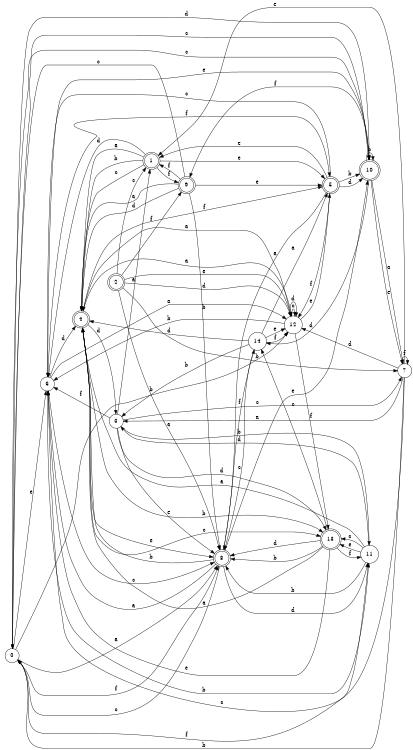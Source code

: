 digraph n12_7 {
__start0 [label="" shape="none"];

rankdir=LR;
size="8,5";

s0 [style="filled", color="black", fillcolor="white" shape="circle", label="0"];
s1 [style="rounded,filled", color="black", fillcolor="white" shape="doublecircle", label="1"];
s2 [style="rounded,filled", color="black", fillcolor="white" shape="doublecircle", label="2"];
s3 [style="filled", color="black", fillcolor="white" shape="circle", label="3"];
s4 [style="rounded,filled", color="black", fillcolor="white" shape="doublecircle", label="4"];
s5 [style="rounded,filled", color="black", fillcolor="white" shape="doublecircle", label="5"];
s6 [style="filled", color="black", fillcolor="white" shape="circle", label="6"];
s7 [style="filled", color="black", fillcolor="white" shape="circle", label="7"];
s8 [style="rounded,filled", color="black", fillcolor="white" shape="doublecircle", label="8"];
s9 [style="rounded,filled", color="black", fillcolor="white" shape="doublecircle", label="9"];
s10 [style="rounded,filled", color="black", fillcolor="white" shape="doublecircle", label="10"];
s11 [style="filled", color="black", fillcolor="white" shape="circle", label="11"];
s12 [style="filled", color="black", fillcolor="white" shape="circle", label="12"];
s13 [style="rounded,filled", color="black", fillcolor="white" shape="doublecircle", label="13"];
s14 [style="filled", color="black", fillcolor="white" shape="circle", label="14"];
s0 -> s8 [label="a"];
s0 -> s12 [label="b"];
s0 -> s10 [label="c"];
s0 -> s10 [label="d"];
s0 -> s6 [label="e"];
s0 -> s8 [label="f"];
s1 -> s4 [label="a"];
s1 -> s4 [label="b"];
s1 -> s4 [label="c"];
s1 -> s6 [label="d"];
s1 -> s5 [label="e"];
s1 -> s9 [label="f"];
s2 -> s8 [label="a"];
s2 -> s7 [label="b"];
s2 -> s1 [label="c"];
s2 -> s12 [label="d"];
s2 -> s12 [label="e"];
s2 -> s9 [label="f"];
s3 -> s1 [label="a"];
s3 -> s11 [label="b"];
s3 -> s7 [label="c"];
s3 -> s13 [label="d"];
s3 -> s8 [label="e"];
s3 -> s6 [label="f"];
s4 -> s12 [label="a"];
s4 -> s13 [label="b"];
s4 -> s13 [label="c"];
s4 -> s3 [label="d"];
s4 -> s8 [label="e"];
s4 -> s5 [label="f"];
s5 -> s8 [label="a"];
s5 -> s10 [label="b"];
s5 -> s6 [label="c"];
s5 -> s10 [label="d"];
s5 -> s1 [label="e"];
s5 -> s12 [label="f"];
s6 -> s12 [label="a"];
s6 -> s11 [label="b"];
s6 -> s8 [label="c"];
s6 -> s4 [label="d"];
s6 -> s10 [label="e"];
s6 -> s5 [label="f"];
s7 -> s3 [label="a"];
s7 -> s0 [label="b"];
s7 -> s6 [label="c"];
s7 -> s12 [label="d"];
s7 -> s1 [label="e"];
s7 -> s7 [label="f"];
s8 -> s6 [label="a"];
s8 -> s4 [label="b"];
s8 -> s0 [label="c"];
s8 -> s11 [label="d"];
s8 -> s10 [label="e"];
s8 -> s14 [label="f"];
s9 -> s4 [label="a"];
s9 -> s8 [label="b"];
s9 -> s0 [label="c"];
s9 -> s4 [label="d"];
s9 -> s5 [label="e"];
s9 -> s1 [label="f"];
s10 -> s7 [label="a"];
s10 -> s10 [label="b"];
s10 -> s0 [label="c"];
s10 -> s14 [label="d"];
s10 -> s7 [label="e"];
s10 -> s9 [label="f"];
s11 -> s4 [label="a"];
s11 -> s8 [label="b"];
s11 -> s13 [label="c"];
s11 -> s3 [label="d"];
s11 -> s13 [label="e"];
s11 -> s0 [label="f"];
s12 -> s4 [label="a"];
s12 -> s6 [label="b"];
s12 -> s12 [label="c"];
s12 -> s12 [label="d"];
s12 -> s5 [label="e"];
s12 -> s13 [label="f"];
s13 -> s4 [label="a"];
s13 -> s8 [label="b"];
s13 -> s14 [label="c"];
s13 -> s8 [label="d"];
s13 -> s6 [label="e"];
s13 -> s11 [label="f"];
s14 -> s5 [label="a"];
s14 -> s3 [label="b"];
s14 -> s8 [label="c"];
s14 -> s4 [label="d"];
s14 -> s12 [label="e"];
s14 -> s12 [label="f"];

}